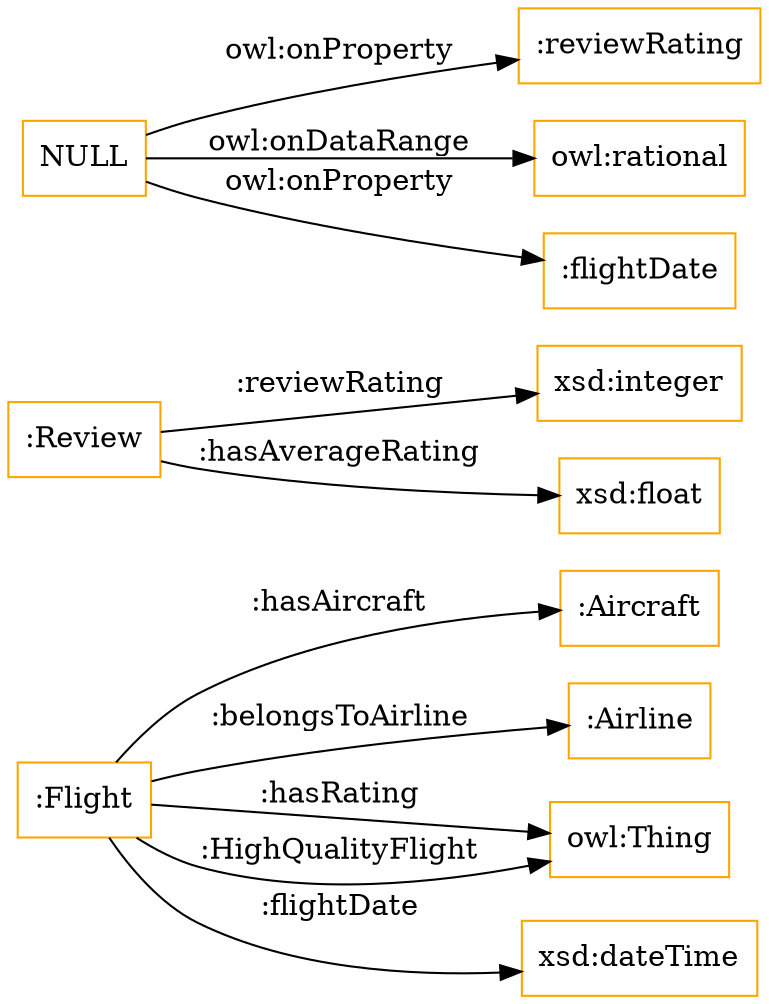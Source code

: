 digraph ar2dtool_diagram { 
rankdir=LR;
size="1501"
node [shape = rectangle, color="orange"]; ":Flight" ":Aircraft" ":Review" ":Airline" ; /*classes style*/
	"NULL" -> ":reviewRating" [ label = "owl:onProperty" ];
	"NULL" -> "owl:rational" [ label = "owl:onDataRange" ];
	"NULL" -> ":flightDate" [ label = "owl:onProperty" ];
	":Flight" -> "owl:Thing" [ label = ":hasRating" ];
	":Flight" -> "xsd:dateTime" [ label = ":flightDate" ];
	":Review" -> "xsd:integer" [ label = ":reviewRating" ];
	":Flight" -> "owl:Thing" [ label = ":HighQualityFlight" ];
	":Flight" -> ":Aircraft" [ label = ":hasAircraft" ];
	":Flight" -> ":Airline" [ label = ":belongsToAirline" ];
	":Review" -> "xsd:float" [ label = ":hasAverageRating" ];

}
